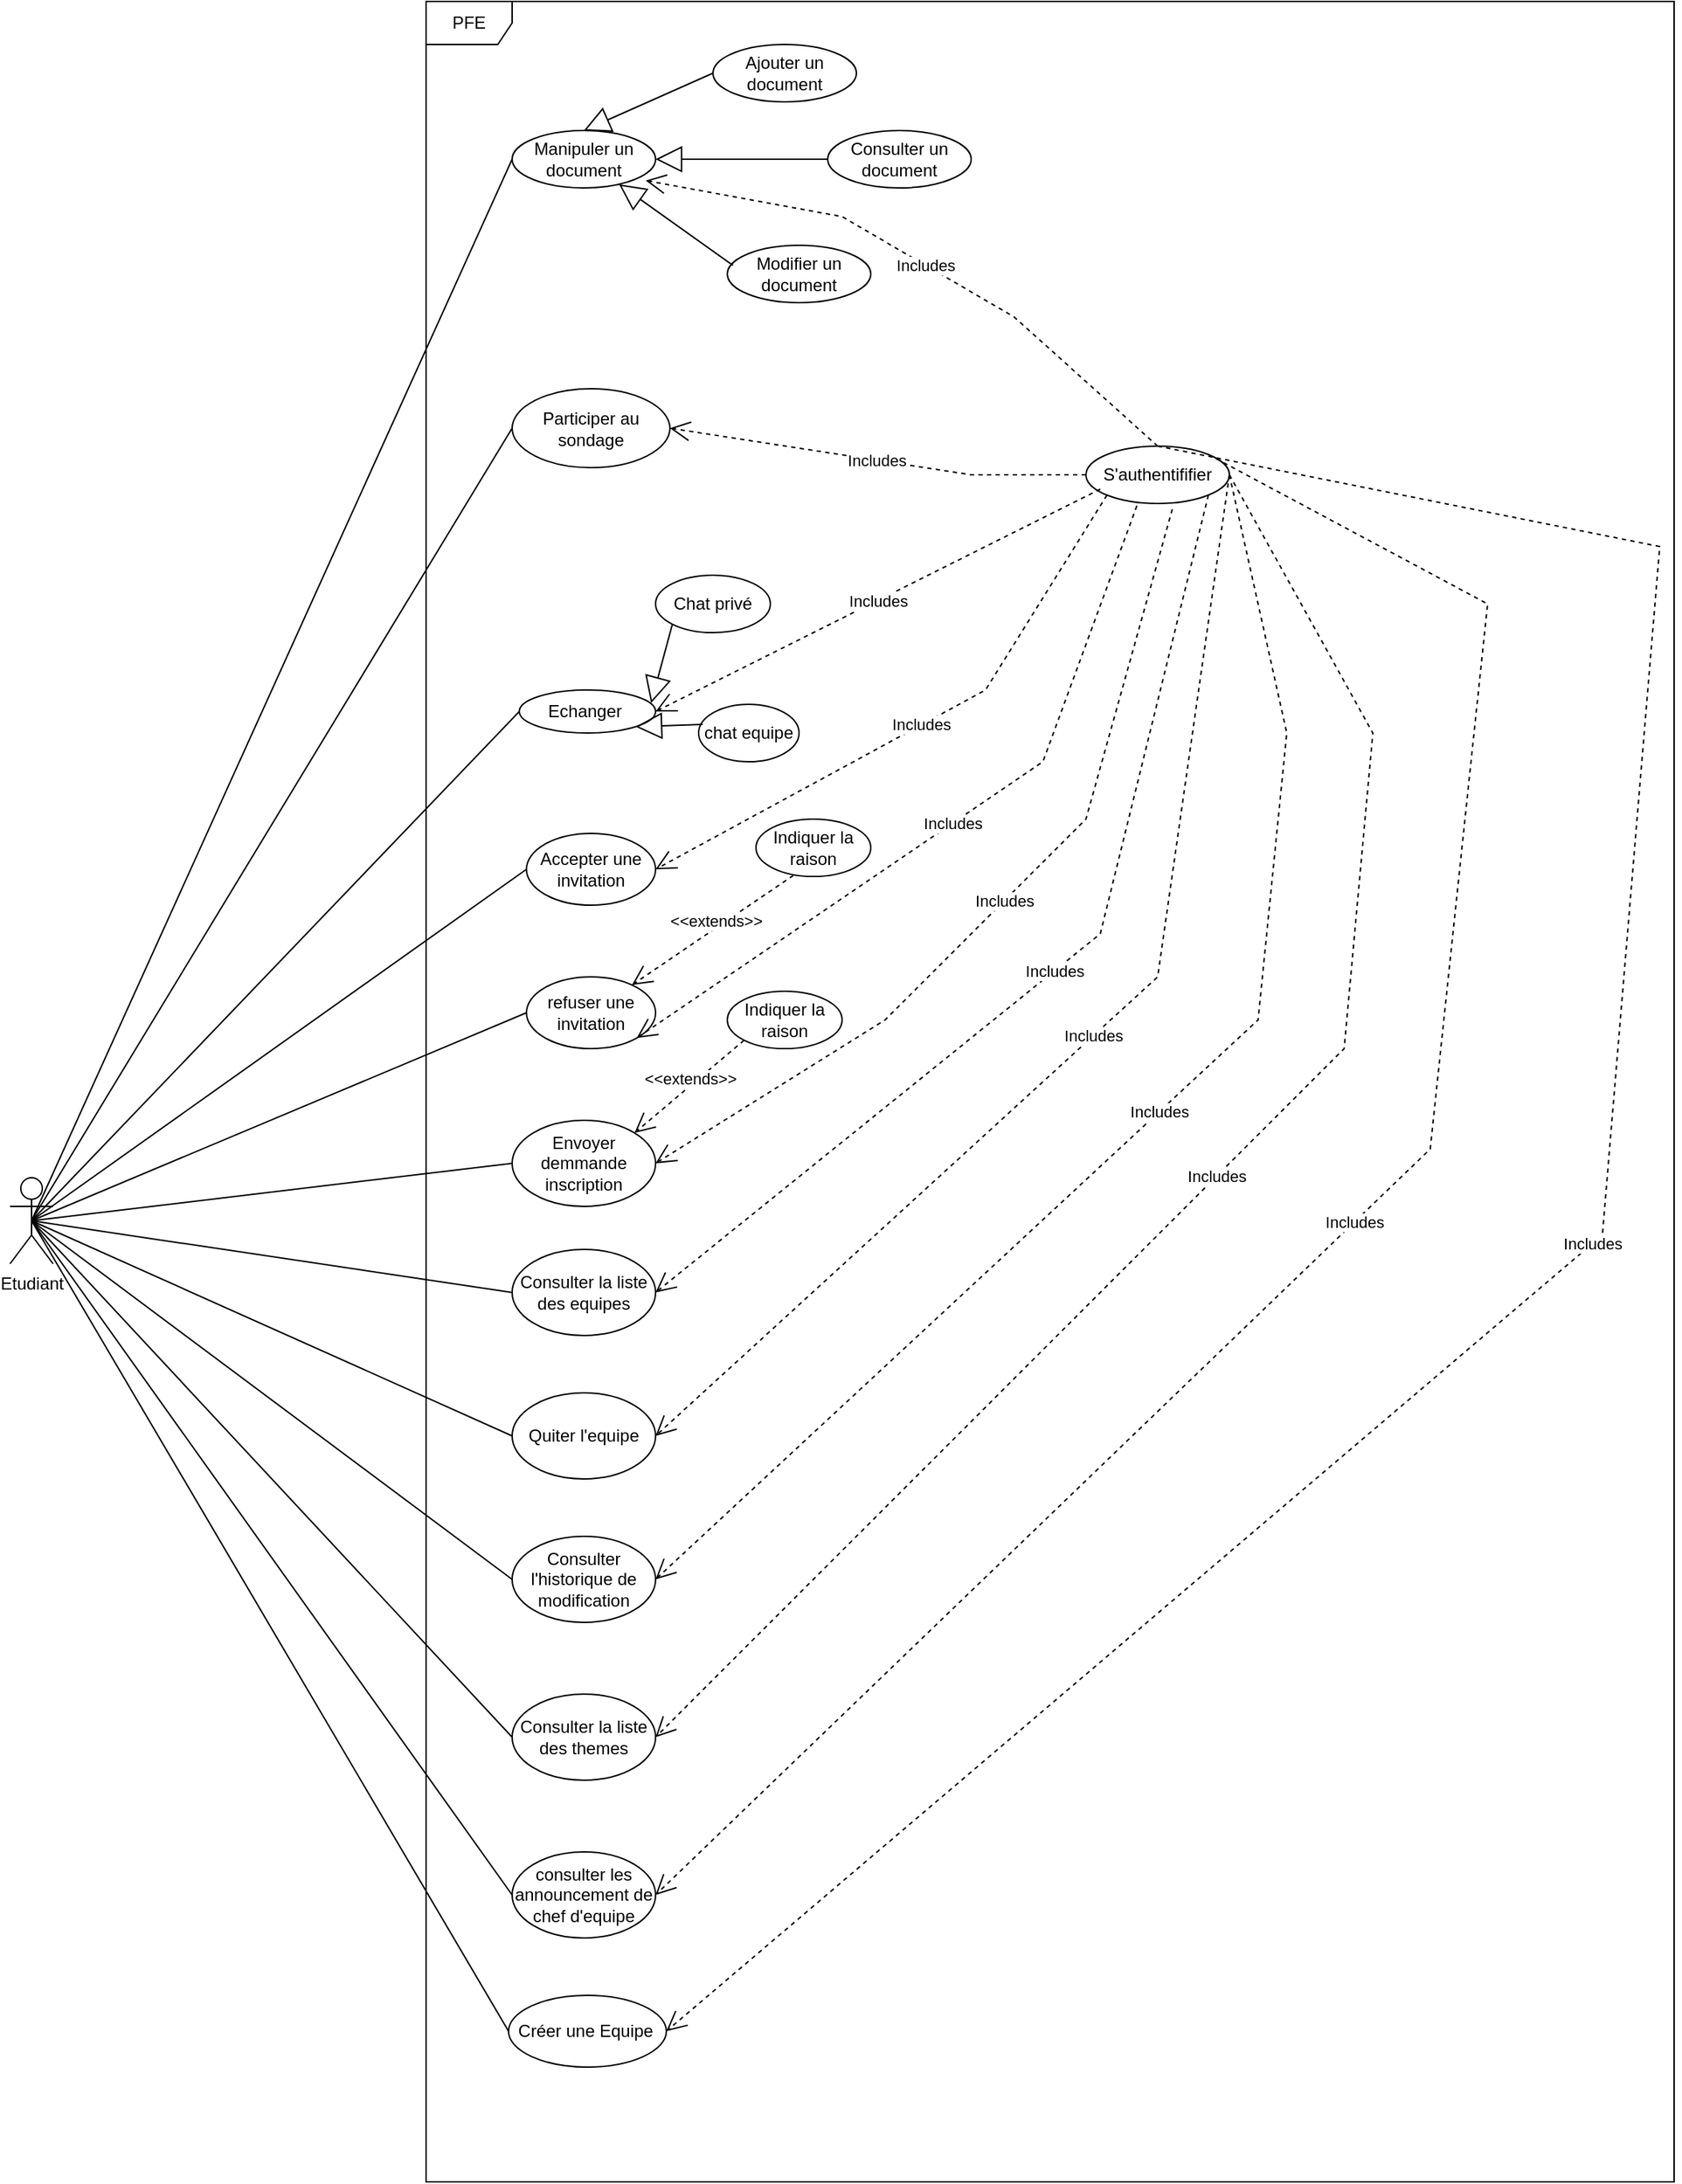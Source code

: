 <mxfile version="17.0.0" type="github">
  <diagram id="s4mfNOLRqY41mMV1RwYY" name="Page-1">
    <mxGraphModel dx="744" dy="393" grid="1" gridSize="10" guides="1" tooltips="1" connect="1" arrows="1" fold="1" page="1" pageScale="1" pageWidth="827" pageHeight="1169" math="0" shadow="0">
      <root>
        <mxCell id="0" />
        <mxCell id="1" parent="0" />
        <mxCell id="ncF-Bivbpp6cTjjEdOAr-46" value="PFE" style="shape=umlFrame;whiteSpace=wrap;html=1;" parent="1" vertex="1">
          <mxGeometry x="420" y="30" width="870" height="1520" as="geometry" />
        </mxCell>
        <mxCell id="ncF-Bivbpp6cTjjEdOAr-1" value="Etudiant" style="shape=umlActor;verticalLabelPosition=bottom;verticalAlign=top;html=1;outlineConnect=0;" parent="1" vertex="1">
          <mxGeometry x="130" y="850" width="30" height="60" as="geometry" />
        </mxCell>
        <mxCell id="ncF-Bivbpp6cTjjEdOAr-3" value="S&#39;authentififier" style="ellipse;whiteSpace=wrap;html=1;" parent="1" vertex="1">
          <mxGeometry x="880" y="340" width="100" height="40" as="geometry" />
        </mxCell>
        <mxCell id="ncF-Bivbpp6cTjjEdOAr-5" value="Ajouter un document" style="ellipse;whiteSpace=wrap;html=1;" parent="1" vertex="1">
          <mxGeometry x="620" y="60" width="100" height="40" as="geometry" />
        </mxCell>
        <mxCell id="ncF-Bivbpp6cTjjEdOAr-8" value="Consulter un document" style="ellipse;whiteSpace=wrap;html=1;" parent="1" vertex="1">
          <mxGeometry x="700" y="120" width="100" height="40" as="geometry" />
        </mxCell>
        <mxCell id="6tH1deuUzwrDHD2pdTrn-14" style="edgeStyle=orthogonalEdgeStyle;rounded=0;orthogonalLoop=1;jettySize=auto;html=1;exitX=1;exitY=0;exitDx=0;exitDy=0;entryX=0.31;entryY=0.116;entryDx=0;entryDy=0;entryPerimeter=0;" parent="1" source="ncF-Bivbpp6cTjjEdOAr-9" target="ncF-Bivbpp6cTjjEdOAr-46" edge="1">
          <mxGeometry relative="1" as="geometry" />
        </mxCell>
        <mxCell id="ncF-Bivbpp6cTjjEdOAr-9" value="Modifier un document" style="ellipse;whiteSpace=wrap;html=1;" parent="1" vertex="1">
          <mxGeometry x="630" y="200" width="100" height="40" as="geometry" />
        </mxCell>
        <mxCell id="ncF-Bivbpp6cTjjEdOAr-11" value="Manipuler un document" style="ellipse;whiteSpace=wrap;html=1;" parent="1" vertex="1">
          <mxGeometry x="480" y="120" width="100" height="40" as="geometry" />
        </mxCell>
        <mxCell id="ncF-Bivbpp6cTjjEdOAr-13" value="" style="endArrow=block;endSize=16;endFill=0;html=1;rounded=0;entryX=1;entryY=0.5;entryDx=0;entryDy=0;" parent="1" source="ncF-Bivbpp6cTjjEdOAr-8" target="ncF-Bivbpp6cTjjEdOAr-11" edge="1">
          <mxGeometry width="160" relative="1" as="geometry">
            <mxPoint x="700" y="65" as="sourcePoint" />
            <mxPoint x="700" y="65" as="targetPoint" />
            <Array as="points" />
          </mxGeometry>
        </mxCell>
        <mxCell id="ncF-Bivbpp6cTjjEdOAr-14" value="" style="endArrow=block;endSize=16;endFill=0;html=1;rounded=0;exitX=0.04;exitY=0.35;exitDx=0;exitDy=0;exitPerimeter=0;" parent="1" source="ncF-Bivbpp6cTjjEdOAr-9" target="ncF-Bivbpp6cTjjEdOAr-11" edge="1">
          <mxGeometry x="-0.012" y="1" width="160" relative="1" as="geometry">
            <mxPoint x="690" y="295" as="sourcePoint" />
            <mxPoint x="850" y="295" as="targetPoint" />
            <Array as="points" />
            <mxPoint as="offset" />
          </mxGeometry>
        </mxCell>
        <mxCell id="ncF-Bivbpp6cTjjEdOAr-15" value="" style="endArrow=block;endSize=16;endFill=0;html=1;rounded=0;entryX=0.5;entryY=0;entryDx=0;entryDy=0;exitX=0;exitY=0.5;exitDx=0;exitDy=0;" parent="1" source="ncF-Bivbpp6cTjjEdOAr-5" target="ncF-Bivbpp6cTjjEdOAr-11" edge="1">
          <mxGeometry x="-0.318" y="3" width="160" relative="1" as="geometry">
            <mxPoint x="710" y="195" as="sourcePoint" />
            <mxPoint x="870" y="195" as="targetPoint" />
            <Array as="points" />
            <mxPoint as="offset" />
          </mxGeometry>
        </mxCell>
        <mxCell id="ncF-Bivbpp6cTjjEdOAr-17" value="Includes" style="endArrow=open;endSize=12;dashed=1;html=1;rounded=0;exitX=0.5;exitY=0;exitDx=0;exitDy=0;entryX=0.931;entryY=0.871;entryDx=0;entryDy=0;entryPerimeter=0;" parent="1" source="ncF-Bivbpp6cTjjEdOAr-3" target="ncF-Bivbpp6cTjjEdOAr-11" edge="1">
          <mxGeometry width="160" relative="1" as="geometry">
            <mxPoint x="600" y="145" as="sourcePoint" />
            <mxPoint x="760" y="145" as="targetPoint" />
            <Array as="points">
              <mxPoint x="830" y="250" />
              <mxPoint x="710" y="180" />
            </Array>
          </mxGeometry>
        </mxCell>
        <mxCell id="ncF-Bivbpp6cTjjEdOAr-19" value="Participer au sondage" style="ellipse;whiteSpace=wrap;html=1;" parent="1" vertex="1">
          <mxGeometry x="480" y="300" width="110" height="55" as="geometry" />
        </mxCell>
        <mxCell id="ncF-Bivbpp6cTjjEdOAr-20" value="Echanger&amp;nbsp;" style="ellipse;whiteSpace=wrap;html=1;" parent="1" vertex="1">
          <mxGeometry x="485" y="510" width="95" height="30" as="geometry" />
        </mxCell>
        <mxCell id="ncF-Bivbpp6cTjjEdOAr-22" value="&lt;div&gt;&lt;span&gt;Chat privé&lt;/span&gt;&lt;/div&gt;" style="ellipse;whiteSpace=wrap;html=1;" parent="1" vertex="1">
          <mxGeometry x="580" y="430" width="80" height="40" as="geometry" />
        </mxCell>
        <mxCell id="ncF-Bivbpp6cTjjEdOAr-23" value="" style="endArrow=block;endSize=16;endFill=0;html=1;rounded=0;exitX=0;exitY=1;exitDx=0;exitDy=0;entryX=0.967;entryY=0.306;entryDx=0;entryDy=0;entryPerimeter=0;" parent="1" source="ncF-Bivbpp6cTjjEdOAr-22" target="ncF-Bivbpp6cTjjEdOAr-20" edge="1">
          <mxGeometry width="160" relative="1" as="geometry">
            <mxPoint x="721.43" y="416.43" as="sourcePoint" />
            <mxPoint x="620" y="349" as="targetPoint" />
            <Array as="points" />
          </mxGeometry>
        </mxCell>
        <mxCell id="ncF-Bivbpp6cTjjEdOAr-24" value="&lt;div&gt;&lt;span&gt;chat equipe&lt;/span&gt;&lt;/div&gt;" style="ellipse;whiteSpace=wrap;html=1;" parent="1" vertex="1">
          <mxGeometry x="610" y="520" width="70" height="40" as="geometry" />
        </mxCell>
        <mxCell id="ncF-Bivbpp6cTjjEdOAr-25" value="" style="endArrow=block;endSize=16;endFill=0;html=1;rounded=0;exitX=0.04;exitY=0.35;exitDx=0;exitDy=0;exitPerimeter=0;entryX=1;entryY=1;entryDx=0;entryDy=0;" parent="1" source="ncF-Bivbpp6cTjjEdOAr-24" target="ncF-Bivbpp6cTjjEdOAr-20" edge="1">
          <mxGeometry width="160" relative="1" as="geometry">
            <mxPoint x="721.43" y="466.43" as="sourcePoint" />
            <mxPoint x="620.0" y="405.0" as="targetPoint" />
            <Array as="points" />
          </mxGeometry>
        </mxCell>
        <mxCell id="ncF-Bivbpp6cTjjEdOAr-27" value="Accepter une invitation" style="ellipse;whiteSpace=wrap;html=1;" parent="1" vertex="1">
          <mxGeometry x="490" y="610" width="90" height="50" as="geometry" />
        </mxCell>
        <mxCell id="ncF-Bivbpp6cTjjEdOAr-30" value="refuser une invitation" style="ellipse;whiteSpace=wrap;html=1;" parent="1" vertex="1">
          <mxGeometry x="490" y="710" width="90" height="50" as="geometry" />
        </mxCell>
        <mxCell id="ncF-Bivbpp6cTjjEdOAr-31" value="Indiquer la raison" style="ellipse;whiteSpace=wrap;html=1;" parent="1" vertex="1">
          <mxGeometry x="650" y="600" width="80" height="40" as="geometry" />
        </mxCell>
        <mxCell id="ncF-Bivbpp6cTjjEdOAr-33" value="&amp;lt;&amp;lt;extends&amp;gt;&amp;gt;" style="endArrow=open;endSize=12;dashed=1;html=1;rounded=0;exitX=0.326;exitY=0.981;exitDx=0;exitDy=0;exitPerimeter=0;" parent="1" source="ncF-Bivbpp6cTjjEdOAr-31" target="ncF-Bivbpp6cTjjEdOAr-30" edge="1">
          <mxGeometry x="-0.081" y="-4" width="160" relative="1" as="geometry">
            <mxPoint x="730.52" y="545" as="sourcePoint" />
            <mxPoint x="630" y="514" as="targetPoint" />
            <Array as="points" />
            <mxPoint as="offset" />
          </mxGeometry>
        </mxCell>
        <mxCell id="ncF-Bivbpp6cTjjEdOAr-36" value="Envoyer demmande&lt;br&gt;inscription" style="ellipse;whiteSpace=wrap;html=1;" parent="1" vertex="1">
          <mxGeometry x="480" y="810" width="100" height="60" as="geometry" />
        </mxCell>
        <mxCell id="ncF-Bivbpp6cTjjEdOAr-37" value="Consulter la liste des equipes" style="ellipse;whiteSpace=wrap;html=1;" parent="1" vertex="1">
          <mxGeometry x="480" y="900" width="100" height="60" as="geometry" />
        </mxCell>
        <mxCell id="ncF-Bivbpp6cTjjEdOAr-38" value="Quiter l&#39;equipe" style="ellipse;whiteSpace=wrap;html=1;" parent="1" vertex="1">
          <mxGeometry x="480" y="1000" width="100" height="60" as="geometry" />
        </mxCell>
        <mxCell id="ncF-Bivbpp6cTjjEdOAr-41" value="Consulter l&#39;historique de modification" style="ellipse;whiteSpace=wrap;html=1;" parent="1" vertex="1">
          <mxGeometry x="480" y="1100" width="100" height="60" as="geometry" />
        </mxCell>
        <mxCell id="ncF-Bivbpp6cTjjEdOAr-54" value="" style="endArrow=none;html=1;rounded=0;entryX=0;entryY=0.5;entryDx=0;entryDy=0;exitX=0.5;exitY=0.5;exitDx=0;exitDy=0;exitPerimeter=0;" parent="1" source="ncF-Bivbpp6cTjjEdOAr-1" target="ncF-Bivbpp6cTjjEdOAr-11" edge="1">
          <mxGeometry width="50" height="50" relative="1" as="geometry">
            <mxPoint x="150" y="270" as="sourcePoint" />
            <mxPoint x="200" y="220" as="targetPoint" />
          </mxGeometry>
        </mxCell>
        <mxCell id="ncF-Bivbpp6cTjjEdOAr-56" value="" style="endArrow=none;html=1;rounded=0;entryX=0.5;entryY=0.5;entryDx=0;entryDy=0;entryPerimeter=0;exitX=0;exitY=0.5;exitDx=0;exitDy=0;" parent="1" source="ncF-Bivbpp6cTjjEdOAr-19" target="ncF-Bivbpp6cTjjEdOAr-1" edge="1">
          <mxGeometry width="50" height="50" relative="1" as="geometry">
            <mxPoint x="120" y="280" as="sourcePoint" />
            <mxPoint x="170" y="230" as="targetPoint" />
          </mxGeometry>
        </mxCell>
        <mxCell id="ncF-Bivbpp6cTjjEdOAr-58" value="" style="endArrow=none;html=1;rounded=0;exitX=0.5;exitY=0.5;exitDx=0;exitDy=0;exitPerimeter=0;entryX=0;entryY=0.5;entryDx=0;entryDy=0;" parent="1" source="ncF-Bivbpp6cTjjEdOAr-1" target="ncF-Bivbpp6cTjjEdOAr-20" edge="1">
          <mxGeometry width="50" height="50" relative="1" as="geometry">
            <mxPoint x="160" y="310" as="sourcePoint" />
            <mxPoint x="210" y="260" as="targetPoint" />
          </mxGeometry>
        </mxCell>
        <mxCell id="ncF-Bivbpp6cTjjEdOAr-59" value="" style="endArrow=none;html=1;rounded=0;entryX=0;entryY=0.5;entryDx=0;entryDy=0;exitX=0.5;exitY=0.5;exitDx=0;exitDy=0;exitPerimeter=0;" parent="1" source="ncF-Bivbpp6cTjjEdOAr-1" target="ncF-Bivbpp6cTjjEdOAr-27" edge="1">
          <mxGeometry width="50" height="50" relative="1" as="geometry">
            <mxPoint x="120" y="270" as="sourcePoint" />
            <mxPoint x="170" y="220" as="targetPoint" />
          </mxGeometry>
        </mxCell>
        <mxCell id="ncF-Bivbpp6cTjjEdOAr-60" value="" style="endArrow=none;html=1;rounded=0;exitX=0.5;exitY=0.5;exitDx=0;exitDy=0;exitPerimeter=0;entryX=0;entryY=0.5;entryDx=0;entryDy=0;" parent="1" source="ncF-Bivbpp6cTjjEdOAr-1" target="ncF-Bivbpp6cTjjEdOAr-30" edge="1">
          <mxGeometry width="50" height="50" relative="1" as="geometry">
            <mxPoint x="120" y="280" as="sourcePoint" />
            <mxPoint x="170" y="230" as="targetPoint" />
          </mxGeometry>
        </mxCell>
        <mxCell id="ncF-Bivbpp6cTjjEdOAr-62" value="" style="endArrow=none;html=1;rounded=0;entryX=0.5;entryY=0.5;entryDx=0;entryDy=0;entryPerimeter=0;exitX=0;exitY=0.5;exitDx=0;exitDy=0;" parent="1" source="ncF-Bivbpp6cTjjEdOAr-36" target="ncF-Bivbpp6cTjjEdOAr-1" edge="1">
          <mxGeometry width="50" height="50" relative="1" as="geometry">
            <mxPoint x="120" y="280" as="sourcePoint" />
            <mxPoint x="170" y="230" as="targetPoint" />
          </mxGeometry>
        </mxCell>
        <mxCell id="ncF-Bivbpp6cTjjEdOAr-63" value="" style="endArrow=none;html=1;rounded=0;entryX=0;entryY=0.5;entryDx=0;entryDy=0;exitX=0.5;exitY=0.5;exitDx=0;exitDy=0;exitPerimeter=0;" parent="1" source="ncF-Bivbpp6cTjjEdOAr-1" target="ncF-Bivbpp6cTjjEdOAr-37" edge="1">
          <mxGeometry width="50" height="50" relative="1" as="geometry">
            <mxPoint x="190" y="240" as="sourcePoint" />
            <mxPoint x="170" y="230" as="targetPoint" />
          </mxGeometry>
        </mxCell>
        <mxCell id="ncF-Bivbpp6cTjjEdOAr-64" value="" style="endArrow=none;html=1;rounded=0;entryX=0.5;entryY=0.5;entryDx=0;entryDy=0;entryPerimeter=0;exitX=0;exitY=0.5;exitDx=0;exitDy=0;" parent="1" source="ncF-Bivbpp6cTjjEdOAr-38" target="ncF-Bivbpp6cTjjEdOAr-1" edge="1">
          <mxGeometry width="50" height="50" relative="1" as="geometry">
            <mxPoint x="130" y="280" as="sourcePoint" />
            <mxPoint x="180" y="230" as="targetPoint" />
          </mxGeometry>
        </mxCell>
        <mxCell id="ncF-Bivbpp6cTjjEdOAr-65" value="" style="endArrow=none;html=1;rounded=0;exitX=0.5;exitY=0.5;exitDx=0;exitDy=0;exitPerimeter=0;entryX=0;entryY=0.5;entryDx=0;entryDy=0;" parent="1" source="ncF-Bivbpp6cTjjEdOAr-1" target="ncF-Bivbpp6cTjjEdOAr-41" edge="1">
          <mxGeometry width="50" height="50" relative="1" as="geometry">
            <mxPoint x="120" y="270" as="sourcePoint" />
            <mxPoint x="170" y="220" as="targetPoint" />
          </mxGeometry>
        </mxCell>
        <mxCell id="ncF-Bivbpp6cTjjEdOAr-66" value="Includes" style="endArrow=open;endSize=12;dashed=1;html=1;rounded=0;exitX=0;exitY=0.5;exitDx=0;exitDy=0;entryX=1;entryY=0.5;entryDx=0;entryDy=0;" parent="1" source="ncF-Bivbpp6cTjjEdOAr-3" target="ncF-Bivbpp6cTjjEdOAr-19" edge="1">
          <mxGeometry width="160" relative="1" as="geometry">
            <mxPoint x="940" y="350" as="sourcePoint" />
            <mxPoint x="583.1" y="219.84" as="targetPoint" />
            <Array as="points">
              <mxPoint x="800" y="360" />
            </Array>
          </mxGeometry>
        </mxCell>
        <mxCell id="ncF-Bivbpp6cTjjEdOAr-67" value="Includes" style="endArrow=open;endSize=12;dashed=1;html=1;rounded=0;exitX=0;exitY=0.5;exitDx=0;exitDy=0;entryX=1;entryY=0.5;entryDx=0;entryDy=0;" parent="1" target="ncF-Bivbpp6cTjjEdOAr-20" edge="1">
          <mxGeometry width="160" relative="1" as="geometry">
            <mxPoint x="890" y="370" as="sourcePoint" />
            <mxPoint x="590.0" y="305" as="targetPoint" />
            <Array as="points">
              <mxPoint x="810" y="410" />
            </Array>
          </mxGeometry>
        </mxCell>
        <mxCell id="ncF-Bivbpp6cTjjEdOAr-68" value="Includes" style="endArrow=open;endSize=12;dashed=1;html=1;rounded=0;exitX=0;exitY=1;exitDx=0;exitDy=0;entryX=1;entryY=0.5;entryDx=0;entryDy=0;" parent="1" source="ncF-Bivbpp6cTjjEdOAr-3" target="ncF-Bivbpp6cTjjEdOAr-27" edge="1">
          <mxGeometry width="160" relative="1" as="geometry">
            <mxPoint x="900" y="380" as="sourcePoint" />
            <mxPoint x="570" y="480" as="targetPoint" />
            <Array as="points">
              <mxPoint x="810" y="510" />
            </Array>
          </mxGeometry>
        </mxCell>
        <mxCell id="ncF-Bivbpp6cTjjEdOAr-69" value="Includes" style="endArrow=open;endSize=12;dashed=1;html=1;rounded=0;exitX=0.355;exitY=1.04;exitDx=0;exitDy=0;entryX=1;entryY=1;entryDx=0;entryDy=0;exitPerimeter=0;" parent="1" source="ncF-Bivbpp6cTjjEdOAr-3" target="ncF-Bivbpp6cTjjEdOAr-30" edge="1">
          <mxGeometry width="160" relative="1" as="geometry">
            <mxPoint x="910" y="390" as="sourcePoint" />
            <mxPoint x="580" y="485" as="targetPoint" />
            <Array as="points">
              <mxPoint x="850" y="560" />
            </Array>
          </mxGeometry>
        </mxCell>
        <mxCell id="ncF-Bivbpp6cTjjEdOAr-70" value="Includes" style="endArrow=open;endSize=12;dashed=1;html=1;rounded=0;exitX=0.602;exitY=1.099;exitDx=0;exitDy=0;entryX=1;entryY=0.5;entryDx=0;entryDy=0;exitPerimeter=0;" parent="1" source="ncF-Bivbpp6cTjjEdOAr-3" target="ncF-Bivbpp6cTjjEdOAr-36" edge="1">
          <mxGeometry width="160" relative="1" as="geometry">
            <mxPoint x="940" y="390" as="sourcePoint" />
            <mxPoint x="535" y="610" as="targetPoint" />
            <Array as="points">
              <mxPoint x="880" y="600" />
              <mxPoint x="740" y="740" />
            </Array>
          </mxGeometry>
        </mxCell>
        <mxCell id="ncF-Bivbpp6cTjjEdOAr-71" value="Includes" style="endArrow=open;endSize=12;dashed=1;html=1;rounded=0;exitX=1;exitY=1;exitDx=0;exitDy=0;entryX=1;entryY=0.5;entryDx=0;entryDy=0;" parent="1" source="ncF-Bivbpp6cTjjEdOAr-3" target="ncF-Bivbpp6cTjjEdOAr-37" edge="1">
          <mxGeometry width="160" relative="1" as="geometry">
            <mxPoint x="950.2" y="393.96" as="sourcePoint" />
            <mxPoint x="580" y="690.0" as="targetPoint" />
            <Array as="points">
              <mxPoint x="890" y="680" />
            </Array>
          </mxGeometry>
        </mxCell>
        <mxCell id="ncF-Bivbpp6cTjjEdOAr-72" value="Includes" style="endArrow=open;endSize=12;dashed=1;html=1;rounded=0;entryX=1;entryY=0.5;entryDx=0;entryDy=0;exitX=1;exitY=0.5;exitDx=0;exitDy=0;" parent="1" source="ncF-Bivbpp6cTjjEdOAr-3" target="ncF-Bivbpp6cTjjEdOAr-38" edge="1">
          <mxGeometry width="160" relative="1" as="geometry">
            <mxPoint x="980" y="380" as="sourcePoint" />
            <mxPoint x="580" y="830.0" as="targetPoint" />
            <Array as="points">
              <mxPoint x="930" y="710" />
            </Array>
          </mxGeometry>
        </mxCell>
        <mxCell id="ncF-Bivbpp6cTjjEdOAr-73" value="Includes" style="endArrow=open;endSize=12;dashed=1;html=1;rounded=0;exitX=1;exitY=0.5;exitDx=0;exitDy=0;entryX=1;entryY=0.5;entryDx=0;entryDy=0;" parent="1" source="ncF-Bivbpp6cTjjEdOAr-3" target="ncF-Bivbpp6cTjjEdOAr-41" edge="1">
          <mxGeometry width="160" relative="1" as="geometry">
            <mxPoint x="990" y="370" as="sourcePoint" />
            <mxPoint x="580" y="950.0" as="targetPoint" />
            <Array as="points">
              <mxPoint x="1020" y="540" />
              <mxPoint x="1000" y="740" />
            </Array>
          </mxGeometry>
        </mxCell>
        <mxCell id="dV6HEZSPKr9A8u3LO5hF-1" value="Consulter la liste des themes" style="ellipse;whiteSpace=wrap;html=1;" parent="1" vertex="1">
          <mxGeometry x="480" y="1210" width="100" height="60" as="geometry" />
        </mxCell>
        <mxCell id="dV6HEZSPKr9A8u3LO5hF-4" value="consulter les announcement de chef d&#39;equipe" style="ellipse;whiteSpace=wrap;html=1;" parent="1" vertex="1">
          <mxGeometry x="480" y="1320" width="100" height="60" as="geometry" />
        </mxCell>
        <mxCell id="dV6HEZSPKr9A8u3LO5hF-8" value="" style="endArrow=none;html=1;rounded=0;entryX=0.5;entryY=0.5;entryDx=0;entryDy=0;entryPerimeter=0;exitX=0;exitY=0.5;exitDx=0;exitDy=0;" parent="1" source="dV6HEZSPKr9A8u3LO5hF-1" target="ncF-Bivbpp6cTjjEdOAr-1" edge="1">
          <mxGeometry width="50" height="50" relative="1" as="geometry">
            <mxPoint x="190" y="300" as="sourcePoint" />
            <mxPoint x="240" y="250" as="targetPoint" />
          </mxGeometry>
        </mxCell>
        <mxCell id="dV6HEZSPKr9A8u3LO5hF-9" value="" style="endArrow=none;html=1;rounded=0;entryX=0.5;entryY=0.5;entryDx=0;entryDy=0;entryPerimeter=0;exitX=0;exitY=0.5;exitDx=0;exitDy=0;" parent="1" source="dV6HEZSPKr9A8u3LO5hF-4" target="ncF-Bivbpp6cTjjEdOAr-1" edge="1">
          <mxGeometry width="50" height="50" relative="1" as="geometry">
            <mxPoint x="200" y="310" as="sourcePoint" />
            <mxPoint x="250" y="260" as="targetPoint" />
          </mxGeometry>
        </mxCell>
        <mxCell id="dV6HEZSPKr9A8u3LO5hF-10" value="Includes" style="endArrow=open;endSize=12;dashed=1;html=1;rounded=0;exitX=1;exitY=0.5;exitDx=0;exitDy=0;entryX=1;entryY=0.5;entryDx=0;entryDy=0;" parent="1" source="ncF-Bivbpp6cTjjEdOAr-3" target="dV6HEZSPKr9A8u3LO5hF-1" edge="1">
          <mxGeometry width="160" relative="1" as="geometry">
            <mxPoint x="990" y="370.0" as="sourcePoint" />
            <mxPoint x="580.0" y="1020" as="targetPoint" />
            <Array as="points">
              <mxPoint x="1080" y="540" />
              <mxPoint x="1060" y="760" />
            </Array>
          </mxGeometry>
        </mxCell>
        <mxCell id="dV6HEZSPKr9A8u3LO5hF-11" value="Includes" style="endArrow=open;endSize=12;dashed=1;html=1;rounded=0;exitX=1;exitY=0;exitDx=0;exitDy=0;entryX=1;entryY=0.5;entryDx=0;entryDy=0;" parent="1" source="ncF-Bivbpp6cTjjEdOAr-3" target="dV6HEZSPKr9A8u3LO5hF-4" edge="1">
          <mxGeometry width="160" relative="1" as="geometry">
            <mxPoint x="990" y="370.0" as="sourcePoint" />
            <mxPoint x="580.0" y="1130" as="targetPoint" />
            <Array as="points">
              <mxPoint x="1160" y="450" />
              <mxPoint x="1120" y="830" />
            </Array>
          </mxGeometry>
        </mxCell>
        <mxCell id="6tH1deuUzwrDHD2pdTrn-16" value="Indiquer la raison" style="ellipse;whiteSpace=wrap;html=1;" parent="1" vertex="1">
          <mxGeometry x="630" y="720" width="80" height="40" as="geometry" />
        </mxCell>
        <mxCell id="6tH1deuUzwrDHD2pdTrn-17" value="&amp;lt;&amp;lt;extends&amp;gt;&amp;gt;" style="endArrow=open;endSize=12;dashed=1;html=1;rounded=0;exitX=0;exitY=1;exitDx=0;exitDy=0;entryX=1;entryY=0;entryDx=0;entryDy=0;" parent="1" source="6tH1deuUzwrDHD2pdTrn-16" target="ncF-Bivbpp6cTjjEdOAr-36" edge="1">
          <mxGeometry x="-0.081" y="-4" width="160" relative="1" as="geometry">
            <mxPoint x="652.07" y="699.37" as="sourcePoint" />
            <mxPoint x="485.004" y="870.002" as="targetPoint" />
            <Array as="points" />
            <mxPoint as="offset" />
          </mxGeometry>
        </mxCell>
        <mxCell id="DT24SUvAAnfERGHcl_95-2" value="Créer une Equipe&amp;nbsp;" style="ellipse;whiteSpace=wrap;html=1;" parent="1" vertex="1">
          <mxGeometry x="477.5" y="1420" width="110" height="50" as="geometry" />
        </mxCell>
        <mxCell id="DT24SUvAAnfERGHcl_95-3" value="" style="endArrow=none;html=1;rounded=0;entryX=0.5;entryY=0.5;entryDx=0;entryDy=0;entryPerimeter=0;exitX=0;exitY=0.5;exitDx=0;exitDy=0;" parent="1" source="DT24SUvAAnfERGHcl_95-2" target="ncF-Bivbpp6cTjjEdOAr-1" edge="1">
          <mxGeometry width="50" height="50" relative="1" as="geometry">
            <mxPoint x="90" y="1270" as="sourcePoint" />
            <mxPoint x="140" y="1220" as="targetPoint" />
          </mxGeometry>
        </mxCell>
        <mxCell id="DT24SUvAAnfERGHcl_95-4" value="Includes" style="endArrow=open;endSize=12;dashed=1;html=1;rounded=0;entryX=1;entryY=0.5;entryDx=0;entryDy=0;exitX=0.5;exitY=0;exitDx=0;exitDy=0;" parent="1" source="ncF-Bivbpp6cTjjEdOAr-3" target="DT24SUvAAnfERGHcl_95-2" edge="1">
          <mxGeometry width="160" relative="1" as="geometry">
            <mxPoint x="975" y="356" as="sourcePoint" />
            <mxPoint x="590" y="1360" as="targetPoint" />
            <Array as="points">
              <mxPoint x="1280" y="410" />
              <mxPoint x="1240" y="890" />
            </Array>
          </mxGeometry>
        </mxCell>
      </root>
    </mxGraphModel>
  </diagram>
</mxfile>
